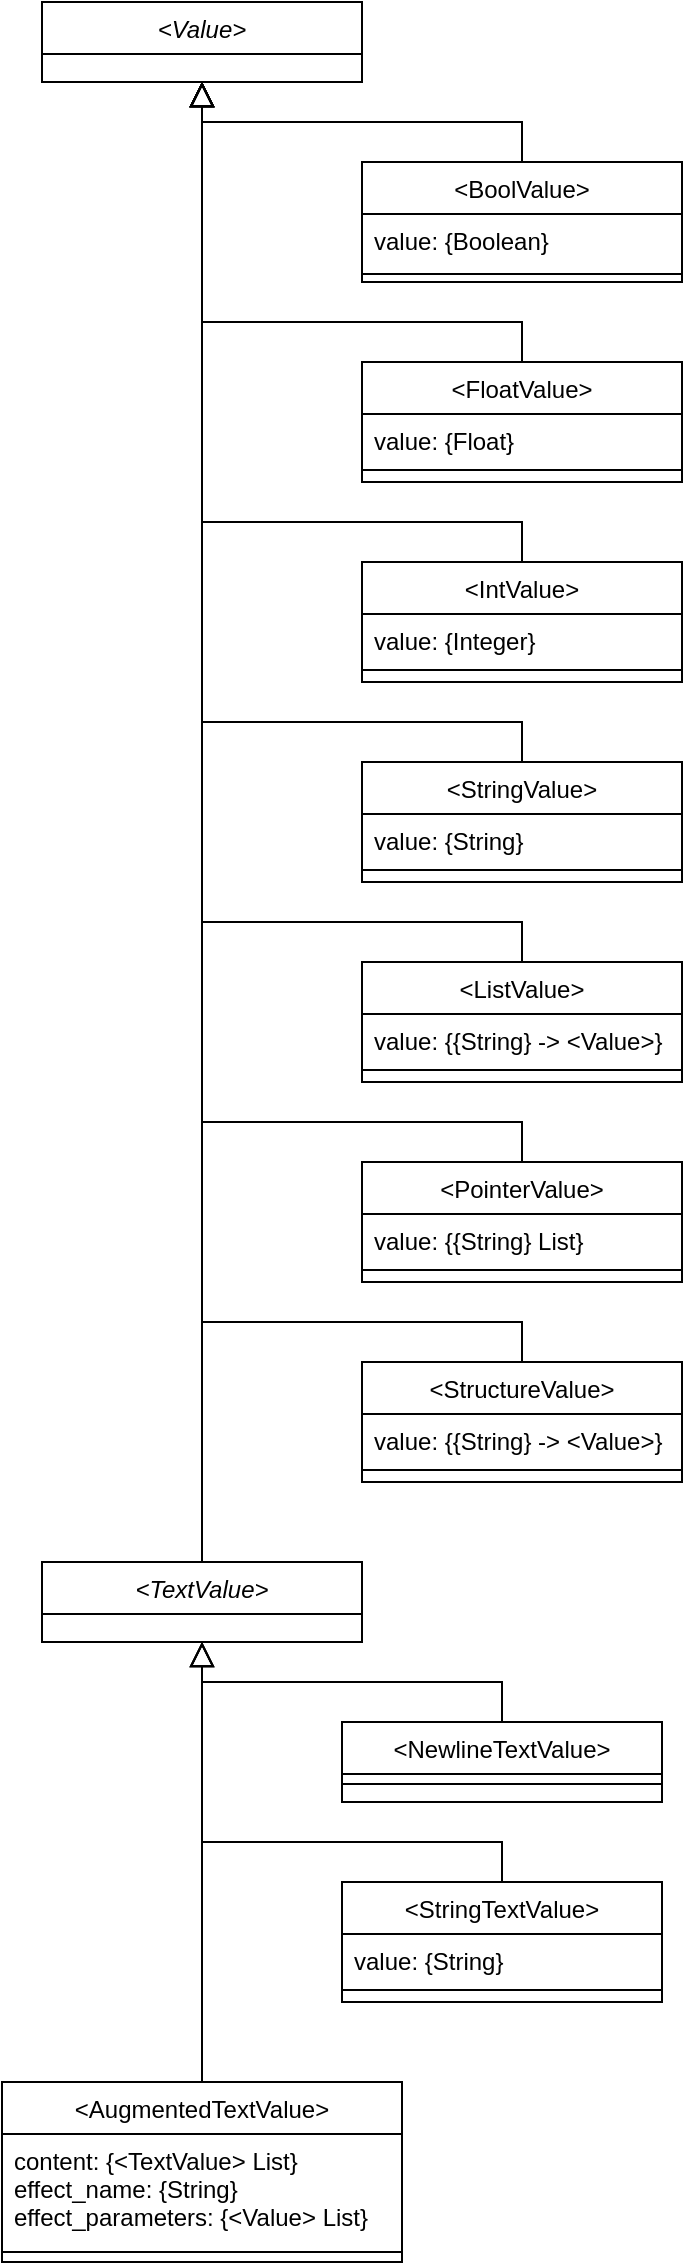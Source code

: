 <mxfile version="16.2.7" type="device"><diagram id="C5RBs43oDa-KdzZeNtuy" name="Page-1"><mxGraphModel dx="678" dy="990" grid="1" gridSize="10" guides="1" tooltips="1" connect="1" arrows="1" fold="1" page="1" pageScale="1" pageWidth="827" pageHeight="1169" math="0" shadow="0"><root><mxCell id="WIyWlLk6GJQsqaUBKTNV-0"/><mxCell id="WIyWlLk6GJQsqaUBKTNV-1" parent="WIyWlLk6GJQsqaUBKTNV-0"/><mxCell id="zkfFHV4jXpPFQw0GAbJ--0" value="&lt;Value&gt;" style="swimlane;fontStyle=2;align=center;verticalAlign=top;childLayout=stackLayout;horizontal=1;startSize=26;horizontalStack=0;resizeParent=1;resizeLast=0;collapsible=1;marginBottom=0;rounded=0;shadow=0;strokeWidth=1;" parent="WIyWlLk6GJQsqaUBKTNV-1" vertex="1"><mxGeometry x="220" y="120" width="160" height="40" as="geometry"><mxRectangle x="230" y="140" width="160" height="26" as="alternateBounds"/></mxGeometry></mxCell><mxCell id="zkfFHV4jXpPFQw0GAbJ--13" value="&lt;BoolValue&gt;" style="swimlane;fontStyle=0;align=center;verticalAlign=top;childLayout=stackLayout;horizontal=1;startSize=26;horizontalStack=0;resizeParent=1;resizeLast=0;collapsible=1;marginBottom=0;rounded=0;shadow=0;strokeWidth=1;" parent="WIyWlLk6GJQsqaUBKTNV-1" vertex="1"><mxGeometry x="380" y="200" width="160" height="60" as="geometry"><mxRectangle x="340" y="380" width="170" height="26" as="alternateBounds"/></mxGeometry></mxCell><mxCell id="zkfFHV4jXpPFQw0GAbJ--14" value="value: {Boolean}" style="text;align=left;verticalAlign=top;spacingLeft=4;spacingRight=4;overflow=hidden;rotatable=0;points=[[0,0.5],[1,0.5]];portConstraint=eastwest;" parent="zkfFHV4jXpPFQw0GAbJ--13" vertex="1"><mxGeometry y="26" width="160" height="26" as="geometry"/></mxCell><mxCell id="zkfFHV4jXpPFQw0GAbJ--15" value="" style="line;html=1;strokeWidth=1;align=left;verticalAlign=middle;spacingTop=-1;spacingLeft=3;spacingRight=3;rotatable=0;labelPosition=right;points=[];portConstraint=eastwest;" parent="zkfFHV4jXpPFQw0GAbJ--13" vertex="1"><mxGeometry y="52" width="160" height="8" as="geometry"/></mxCell><mxCell id="8SBSJ4ejfaDIuwVjja7Z-2" value="&lt;FloatValue&gt;" style="swimlane;fontStyle=0;align=center;verticalAlign=top;childLayout=stackLayout;horizontal=1;startSize=26;horizontalStack=0;resizeParent=1;resizeLast=0;collapsible=1;marginBottom=0;rounded=0;shadow=0;strokeWidth=1;" vertex="1" parent="WIyWlLk6GJQsqaUBKTNV-1"><mxGeometry x="380" y="300" width="160" height="60" as="geometry"><mxRectangle x="340" y="380" width="170" height="26" as="alternateBounds"/></mxGeometry></mxCell><mxCell id="8SBSJ4ejfaDIuwVjja7Z-3" value="value: {Float}" style="text;align=left;verticalAlign=top;spacingLeft=4;spacingRight=4;overflow=hidden;rotatable=0;points=[[0,0.5],[1,0.5]];portConstraint=eastwest;" vertex="1" parent="8SBSJ4ejfaDIuwVjja7Z-2"><mxGeometry y="26" width="160" height="24" as="geometry"/></mxCell><mxCell id="8SBSJ4ejfaDIuwVjja7Z-4" value="" style="line;html=1;strokeWidth=1;align=left;verticalAlign=middle;spacingTop=-1;spacingLeft=3;spacingRight=3;rotatable=0;labelPosition=right;points=[];portConstraint=eastwest;" vertex="1" parent="8SBSJ4ejfaDIuwVjja7Z-2"><mxGeometry y="50" width="160" height="8" as="geometry"/></mxCell><mxCell id="8SBSJ4ejfaDIuwVjja7Z-5" value="" style="endArrow=block;endSize=10;endFill=0;shadow=0;strokeWidth=1;rounded=0;edgeStyle=elbowEdgeStyle;elbow=vertical;" edge="1" parent="WIyWlLk6GJQsqaUBKTNV-1" source="8SBSJ4ejfaDIuwVjja7Z-2"><mxGeometry width="160" relative="1" as="geometry"><mxPoint x="210" y="473" as="sourcePoint"/><mxPoint x="300" y="160" as="targetPoint"/><Array as="points"><mxPoint x="300" y="280"/><mxPoint x="350" y="300"/><mxPoint x="300" y="310"/><mxPoint x="330" y="320"/><mxPoint x="300" y="380"/></Array></mxGeometry></mxCell><mxCell id="8SBSJ4ejfaDIuwVjja7Z-6" value="" style="endArrow=block;endSize=10;endFill=0;shadow=0;strokeWidth=1;rounded=0;edgeStyle=elbowEdgeStyle;elbow=vertical;" edge="1" parent="WIyWlLk6GJQsqaUBKTNV-1" source="zkfFHV4jXpPFQw0GAbJ--13"><mxGeometry width="160" relative="1" as="geometry"><mxPoint x="460" y="200" as="sourcePoint"/><mxPoint x="300" y="160" as="targetPoint"/><Array as="points"><mxPoint x="300" y="180"/><mxPoint x="350" y="200"/></Array></mxGeometry></mxCell><mxCell id="8SBSJ4ejfaDIuwVjja7Z-7" value="&lt;IntValue&gt;" style="swimlane;fontStyle=0;align=center;verticalAlign=top;childLayout=stackLayout;horizontal=1;startSize=26;horizontalStack=0;resizeParent=1;resizeLast=0;collapsible=1;marginBottom=0;rounded=0;shadow=0;strokeWidth=1;" vertex="1" parent="WIyWlLk6GJQsqaUBKTNV-1"><mxGeometry x="380" y="400" width="160" height="60" as="geometry"><mxRectangle x="340" y="380" width="170" height="26" as="alternateBounds"/></mxGeometry></mxCell><mxCell id="8SBSJ4ejfaDIuwVjja7Z-8" value="value: {Integer}" style="text;align=left;verticalAlign=top;spacingLeft=4;spacingRight=4;overflow=hidden;rotatable=0;points=[[0,0.5],[1,0.5]];portConstraint=eastwest;" vertex="1" parent="8SBSJ4ejfaDIuwVjja7Z-7"><mxGeometry y="26" width="160" height="24" as="geometry"/></mxCell><mxCell id="8SBSJ4ejfaDIuwVjja7Z-9" value="" style="line;html=1;strokeWidth=1;align=left;verticalAlign=middle;spacingTop=-1;spacingLeft=3;spacingRight=3;rotatable=0;labelPosition=right;points=[];portConstraint=eastwest;" vertex="1" parent="8SBSJ4ejfaDIuwVjja7Z-7"><mxGeometry y="50" width="160" height="8" as="geometry"/></mxCell><mxCell id="8SBSJ4ejfaDIuwVjja7Z-10" value="" style="endArrow=block;endSize=10;endFill=0;shadow=0;strokeWidth=1;rounded=0;edgeStyle=elbowEdgeStyle;elbow=vertical;" edge="1" parent="WIyWlLk6GJQsqaUBKTNV-1" source="8SBSJ4ejfaDIuwVjja7Z-7"><mxGeometry width="160" relative="1" as="geometry"><mxPoint x="210" y="573" as="sourcePoint"/><mxPoint x="300" y="160" as="targetPoint"/><Array as="points"><mxPoint x="300" y="380"/><mxPoint x="350" y="400"/><mxPoint x="300" y="410"/><mxPoint x="330" y="420"/><mxPoint x="300" y="480"/></Array></mxGeometry></mxCell><mxCell id="8SBSJ4ejfaDIuwVjja7Z-11" value="&lt;StringValue&gt;" style="swimlane;fontStyle=0;align=center;verticalAlign=top;childLayout=stackLayout;horizontal=1;startSize=26;horizontalStack=0;resizeParent=1;resizeLast=0;collapsible=1;marginBottom=0;rounded=0;shadow=0;strokeWidth=1;" vertex="1" parent="WIyWlLk6GJQsqaUBKTNV-1"><mxGeometry x="380" y="500" width="160" height="60" as="geometry"><mxRectangle x="340" y="380" width="170" height="26" as="alternateBounds"/></mxGeometry></mxCell><mxCell id="8SBSJ4ejfaDIuwVjja7Z-12" value="value: {String}" style="text;align=left;verticalAlign=top;spacingLeft=4;spacingRight=4;overflow=hidden;rotatable=0;points=[[0,0.5],[1,0.5]];portConstraint=eastwest;" vertex="1" parent="8SBSJ4ejfaDIuwVjja7Z-11"><mxGeometry y="26" width="160" height="24" as="geometry"/></mxCell><mxCell id="8SBSJ4ejfaDIuwVjja7Z-13" value="" style="line;html=1;strokeWidth=1;align=left;verticalAlign=middle;spacingTop=-1;spacingLeft=3;spacingRight=3;rotatable=0;labelPosition=right;points=[];portConstraint=eastwest;" vertex="1" parent="8SBSJ4ejfaDIuwVjja7Z-11"><mxGeometry y="50" width="160" height="8" as="geometry"/></mxCell><mxCell id="8SBSJ4ejfaDIuwVjja7Z-14" value="" style="endArrow=block;endSize=10;endFill=0;shadow=0;strokeWidth=1;rounded=0;edgeStyle=elbowEdgeStyle;elbow=vertical;" edge="1" parent="WIyWlLk6GJQsqaUBKTNV-1" source="8SBSJ4ejfaDIuwVjja7Z-11"><mxGeometry width="160" relative="1" as="geometry"><mxPoint x="210" y="673" as="sourcePoint"/><mxPoint x="300" y="160" as="targetPoint"/><Array as="points"><mxPoint x="300" y="480"/><mxPoint x="350" y="500"/><mxPoint x="300" y="510"/><mxPoint x="330" y="520"/><mxPoint x="300" y="580"/></Array></mxGeometry></mxCell><mxCell id="8SBSJ4ejfaDIuwVjja7Z-15" value="&lt;ListValue&gt;" style="swimlane;fontStyle=0;align=center;verticalAlign=top;childLayout=stackLayout;horizontal=1;startSize=26;horizontalStack=0;resizeParent=1;resizeLast=0;collapsible=1;marginBottom=0;rounded=0;shadow=0;strokeWidth=1;" vertex="1" parent="WIyWlLk6GJQsqaUBKTNV-1"><mxGeometry x="380" y="600" width="160" height="60" as="geometry"><mxRectangle x="340" y="380" width="170" height="26" as="alternateBounds"/></mxGeometry></mxCell><mxCell id="8SBSJ4ejfaDIuwVjja7Z-16" value="value: {{String} -&gt; &lt;Value&gt;}" style="text;align=left;verticalAlign=top;spacingLeft=4;spacingRight=4;overflow=hidden;rotatable=0;points=[[0,0.5],[1,0.5]];portConstraint=eastwest;" vertex="1" parent="8SBSJ4ejfaDIuwVjja7Z-15"><mxGeometry y="26" width="160" height="24" as="geometry"/></mxCell><mxCell id="8SBSJ4ejfaDIuwVjja7Z-17" value="" style="line;html=1;strokeWidth=1;align=left;verticalAlign=middle;spacingTop=-1;spacingLeft=3;spacingRight=3;rotatable=0;labelPosition=right;points=[];portConstraint=eastwest;" vertex="1" parent="8SBSJ4ejfaDIuwVjja7Z-15"><mxGeometry y="50" width="160" height="8" as="geometry"/></mxCell><mxCell id="8SBSJ4ejfaDIuwVjja7Z-18" value="" style="endArrow=block;endSize=10;endFill=0;shadow=0;strokeWidth=1;rounded=0;edgeStyle=elbowEdgeStyle;elbow=vertical;" edge="1" parent="WIyWlLk6GJQsqaUBKTNV-1" source="8SBSJ4ejfaDIuwVjja7Z-15"><mxGeometry width="160" relative="1" as="geometry"><mxPoint x="210" y="773" as="sourcePoint"/><mxPoint x="300" y="160" as="targetPoint"/><Array as="points"><mxPoint x="300" y="580"/><mxPoint x="350" y="600"/><mxPoint x="300" y="610"/><mxPoint x="330" y="620"/><mxPoint x="300" y="680"/></Array></mxGeometry></mxCell><mxCell id="8SBSJ4ejfaDIuwVjja7Z-19" value="&lt;PointerValue&gt;" style="swimlane;fontStyle=0;align=center;verticalAlign=top;childLayout=stackLayout;horizontal=1;startSize=26;horizontalStack=0;resizeParent=1;resizeLast=0;collapsible=1;marginBottom=0;rounded=0;shadow=0;strokeWidth=1;" vertex="1" parent="WIyWlLk6GJQsqaUBKTNV-1"><mxGeometry x="380" y="700" width="160" height="60" as="geometry"><mxRectangle x="340" y="380" width="170" height="26" as="alternateBounds"/></mxGeometry></mxCell><mxCell id="8SBSJ4ejfaDIuwVjja7Z-20" value="value: {{String} List}" style="text;align=left;verticalAlign=top;spacingLeft=4;spacingRight=4;overflow=hidden;rotatable=0;points=[[0,0.5],[1,0.5]];portConstraint=eastwest;" vertex="1" parent="8SBSJ4ejfaDIuwVjja7Z-19"><mxGeometry y="26" width="160" height="24" as="geometry"/></mxCell><mxCell id="8SBSJ4ejfaDIuwVjja7Z-21" value="" style="line;html=1;strokeWidth=1;align=left;verticalAlign=middle;spacingTop=-1;spacingLeft=3;spacingRight=3;rotatable=0;labelPosition=right;points=[];portConstraint=eastwest;" vertex="1" parent="8SBSJ4ejfaDIuwVjja7Z-19"><mxGeometry y="50" width="160" height="8" as="geometry"/></mxCell><mxCell id="8SBSJ4ejfaDIuwVjja7Z-22" value="" style="endArrow=block;endSize=10;endFill=0;shadow=0;strokeWidth=1;rounded=0;edgeStyle=elbowEdgeStyle;elbow=vertical;entryX=0.5;entryY=1;entryDx=0;entryDy=0;" edge="1" parent="WIyWlLk6GJQsqaUBKTNV-1" source="8SBSJ4ejfaDIuwVjja7Z-19" target="zkfFHV4jXpPFQw0GAbJ--0"><mxGeometry width="160" relative="1" as="geometry"><mxPoint x="210" y="873" as="sourcePoint"/><mxPoint x="300" y="260" as="targetPoint"/><Array as="points"><mxPoint x="300" y="680"/><mxPoint x="350" y="700"/><mxPoint x="300" y="710"/><mxPoint x="330" y="720"/><mxPoint x="300" y="780"/></Array></mxGeometry></mxCell><mxCell id="8SBSJ4ejfaDIuwVjja7Z-23" value="&lt;StructureValue&gt;" style="swimlane;fontStyle=0;align=center;verticalAlign=top;childLayout=stackLayout;horizontal=1;startSize=26;horizontalStack=0;resizeParent=1;resizeLast=0;collapsible=1;marginBottom=0;rounded=0;shadow=0;strokeWidth=1;" vertex="1" parent="WIyWlLk6GJQsqaUBKTNV-1"><mxGeometry x="380" y="800" width="160" height="60" as="geometry"><mxRectangle x="340" y="380" width="170" height="26" as="alternateBounds"/></mxGeometry></mxCell><mxCell id="8SBSJ4ejfaDIuwVjja7Z-24" value="value: {{String} -&gt; &lt;Value&gt;}" style="text;align=left;verticalAlign=top;spacingLeft=4;spacingRight=4;overflow=hidden;rotatable=0;points=[[0,0.5],[1,0.5]];portConstraint=eastwest;" vertex="1" parent="8SBSJ4ejfaDIuwVjja7Z-23"><mxGeometry y="26" width="160" height="24" as="geometry"/></mxCell><mxCell id="8SBSJ4ejfaDIuwVjja7Z-25" value="" style="line;html=1;strokeWidth=1;align=left;verticalAlign=middle;spacingTop=-1;spacingLeft=3;spacingRight=3;rotatable=0;labelPosition=right;points=[];portConstraint=eastwest;" vertex="1" parent="8SBSJ4ejfaDIuwVjja7Z-23"><mxGeometry y="50" width="160" height="8" as="geometry"/></mxCell><mxCell id="8SBSJ4ejfaDIuwVjja7Z-26" value="" style="endArrow=block;endSize=10;endFill=0;shadow=0;strokeWidth=1;rounded=0;edgeStyle=elbowEdgeStyle;elbow=vertical;" edge="1" parent="WIyWlLk6GJQsqaUBKTNV-1" source="8SBSJ4ejfaDIuwVjja7Z-23"><mxGeometry width="160" relative="1" as="geometry"><mxPoint x="210" y="973" as="sourcePoint"/><mxPoint x="300" y="160" as="targetPoint"/><Array as="points"><mxPoint x="300" y="780"/><mxPoint x="350" y="800"/><mxPoint x="300" y="810"/><mxPoint x="330" y="820"/><mxPoint x="300" y="880"/></Array></mxGeometry></mxCell><mxCell id="8SBSJ4ejfaDIuwVjja7Z-30" value="" style="endArrow=block;endSize=10;endFill=0;shadow=0;strokeWidth=1;rounded=0;edgeStyle=elbowEdgeStyle;elbow=vertical;" edge="1" parent="WIyWlLk6GJQsqaUBKTNV-1" source="8SBSJ4ejfaDIuwVjja7Z-31"><mxGeometry width="160" relative="1" as="geometry"><mxPoint x="220" y="880" as="sourcePoint"/><mxPoint x="300" y="160" as="targetPoint"/><Array as="points"><mxPoint x="150" y="880"/><mxPoint x="200" y="900"/><mxPoint x="150" y="910"/><mxPoint x="180" y="920"/><mxPoint x="150" y="980"/></Array></mxGeometry></mxCell><mxCell id="8SBSJ4ejfaDIuwVjja7Z-31" value="&lt;TextValue&gt;" style="swimlane;fontStyle=2;align=center;verticalAlign=top;childLayout=stackLayout;horizontal=1;startSize=26;horizontalStack=0;resizeParent=1;resizeLast=0;collapsible=1;marginBottom=0;rounded=0;shadow=0;strokeWidth=1;" vertex="1" parent="WIyWlLk6GJQsqaUBKTNV-1"><mxGeometry x="220" y="900" width="160" height="40" as="geometry"><mxRectangle x="230" y="140" width="160" height="26" as="alternateBounds"/></mxGeometry></mxCell><mxCell id="8SBSJ4ejfaDIuwVjja7Z-32" value="&lt;AugmentedTextValue&gt;" style="swimlane;fontStyle=0;align=center;verticalAlign=top;childLayout=stackLayout;horizontal=1;startSize=26;horizontalStack=0;resizeParent=1;resizeLast=0;collapsible=1;marginBottom=0;rounded=0;shadow=0;strokeWidth=1;" vertex="1" parent="WIyWlLk6GJQsqaUBKTNV-1"><mxGeometry x="200" y="1160" width="200" height="90" as="geometry"><mxRectangle x="340" y="380" width="170" height="26" as="alternateBounds"/></mxGeometry></mxCell><mxCell id="8SBSJ4ejfaDIuwVjja7Z-33" value="content: {&lt;TextValue&gt; List}&#xA;effect_name: {String}&#xA;effect_parameters: {&lt;Value&gt; List}&#xA;" style="text;align=left;verticalAlign=top;spacingLeft=4;spacingRight=4;overflow=hidden;rotatable=0;points=[[0,0.5],[1,0.5]];portConstraint=eastwest;" vertex="1" parent="8SBSJ4ejfaDIuwVjja7Z-32"><mxGeometry y="26" width="200" height="54" as="geometry"/></mxCell><mxCell id="8SBSJ4ejfaDIuwVjja7Z-34" value="" style="line;html=1;strokeWidth=1;align=left;verticalAlign=middle;spacingTop=-1;spacingLeft=3;spacingRight=3;rotatable=0;labelPosition=right;points=[];portConstraint=eastwest;" vertex="1" parent="8SBSJ4ejfaDIuwVjja7Z-32"><mxGeometry y="80" width="200" height="10" as="geometry"/></mxCell><mxCell id="8SBSJ4ejfaDIuwVjja7Z-35" value="" style="endArrow=block;endSize=10;endFill=0;shadow=0;strokeWidth=1;rounded=0;edgeStyle=elbowEdgeStyle;elbow=vertical;" edge="1" parent="WIyWlLk6GJQsqaUBKTNV-1" source="8SBSJ4ejfaDIuwVjja7Z-32"><mxGeometry width="160" relative="1" as="geometry"><mxPoint x="-70" y="1333" as="sourcePoint"/><mxPoint x="300" y="940" as="targetPoint"/><Array as="points"><mxPoint x="300" y="1050"/><mxPoint x="70" y="1160"/><mxPoint x="20" y="1170"/><mxPoint x="50" y="1180"/><mxPoint x="20" y="1240"/></Array></mxGeometry></mxCell><mxCell id="8SBSJ4ejfaDIuwVjja7Z-37" value="&lt;NewlineTextValue&gt;" style="swimlane;fontStyle=0;align=center;verticalAlign=top;childLayout=stackLayout;horizontal=1;startSize=26;horizontalStack=0;resizeParent=1;resizeLast=0;collapsible=1;marginBottom=0;rounded=0;shadow=0;strokeWidth=1;" vertex="1" parent="WIyWlLk6GJQsqaUBKTNV-1"><mxGeometry x="370" y="980" width="160" height="40" as="geometry"><mxRectangle x="340" y="380" width="170" height="26" as="alternateBounds"/></mxGeometry></mxCell><mxCell id="8SBSJ4ejfaDIuwVjja7Z-39" value="" style="line;html=1;strokeWidth=1;align=left;verticalAlign=middle;spacingTop=-1;spacingLeft=3;spacingRight=3;rotatable=0;labelPosition=right;points=[];portConstraint=eastwest;" vertex="1" parent="8SBSJ4ejfaDIuwVjja7Z-37"><mxGeometry y="26" width="160" height="10" as="geometry"/></mxCell><mxCell id="8SBSJ4ejfaDIuwVjja7Z-40" value="" style="endArrow=block;endSize=10;endFill=0;shadow=0;strokeWidth=1;rounded=0;edgeStyle=elbowEdgeStyle;elbow=vertical;exitX=0.5;exitY=0;exitDx=0;exitDy=0;" edge="1" parent="WIyWlLk6GJQsqaUBKTNV-1" source="8SBSJ4ejfaDIuwVjja7Z-37"><mxGeometry width="160" relative="1" as="geometry"><mxPoint x="210" y="1293" as="sourcePoint"/><mxPoint x="300" y="940" as="targetPoint"/><Array as="points"><mxPoint x="380" y="960"/><mxPoint x="350" y="1120"/><mxPoint x="300" y="1130"/><mxPoint x="330" y="1140"/><mxPoint x="300" y="1200"/></Array></mxGeometry></mxCell><mxCell id="8SBSJ4ejfaDIuwVjja7Z-41" value="&lt;StringTextValue&gt;" style="swimlane;fontStyle=0;align=center;verticalAlign=top;childLayout=stackLayout;horizontal=1;startSize=26;horizontalStack=0;resizeParent=1;resizeLast=0;collapsible=1;marginBottom=0;rounded=0;shadow=0;strokeWidth=1;" vertex="1" parent="WIyWlLk6GJQsqaUBKTNV-1"><mxGeometry x="370" y="1060" width="160" height="60" as="geometry"><mxRectangle x="340" y="380" width="170" height="26" as="alternateBounds"/></mxGeometry></mxCell><mxCell id="8SBSJ4ejfaDIuwVjja7Z-42" value="value: {String}" style="text;align=left;verticalAlign=top;spacingLeft=4;spacingRight=4;overflow=hidden;rotatable=0;points=[[0,0.5],[1,0.5]];portConstraint=eastwest;" vertex="1" parent="8SBSJ4ejfaDIuwVjja7Z-41"><mxGeometry y="26" width="160" height="24" as="geometry"/></mxCell><mxCell id="8SBSJ4ejfaDIuwVjja7Z-43" value="" style="line;html=1;strokeWidth=1;align=left;verticalAlign=middle;spacingTop=-1;spacingLeft=3;spacingRight=3;rotatable=0;labelPosition=right;points=[];portConstraint=eastwest;" vertex="1" parent="8SBSJ4ejfaDIuwVjja7Z-41"><mxGeometry y="50" width="160" height="8" as="geometry"/></mxCell><mxCell id="8SBSJ4ejfaDIuwVjja7Z-44" value="" style="endArrow=block;endSize=10;endFill=0;shadow=0;strokeWidth=1;rounded=0;edgeStyle=elbowEdgeStyle;elbow=vertical;" edge="1" parent="WIyWlLk6GJQsqaUBKTNV-1" source="8SBSJ4ejfaDIuwVjja7Z-41"><mxGeometry width="160" relative="1" as="geometry"><mxPoint x="200" y="1233" as="sourcePoint"/><mxPoint x="300" y="940" as="targetPoint"/><Array as="points"><mxPoint x="290" y="1040"/><mxPoint x="340" y="1060"/><mxPoint x="290" y="1070"/><mxPoint x="320" y="1080"/><mxPoint x="290" y="1140"/></Array></mxGeometry></mxCell></root></mxGraphModel></diagram></mxfile>